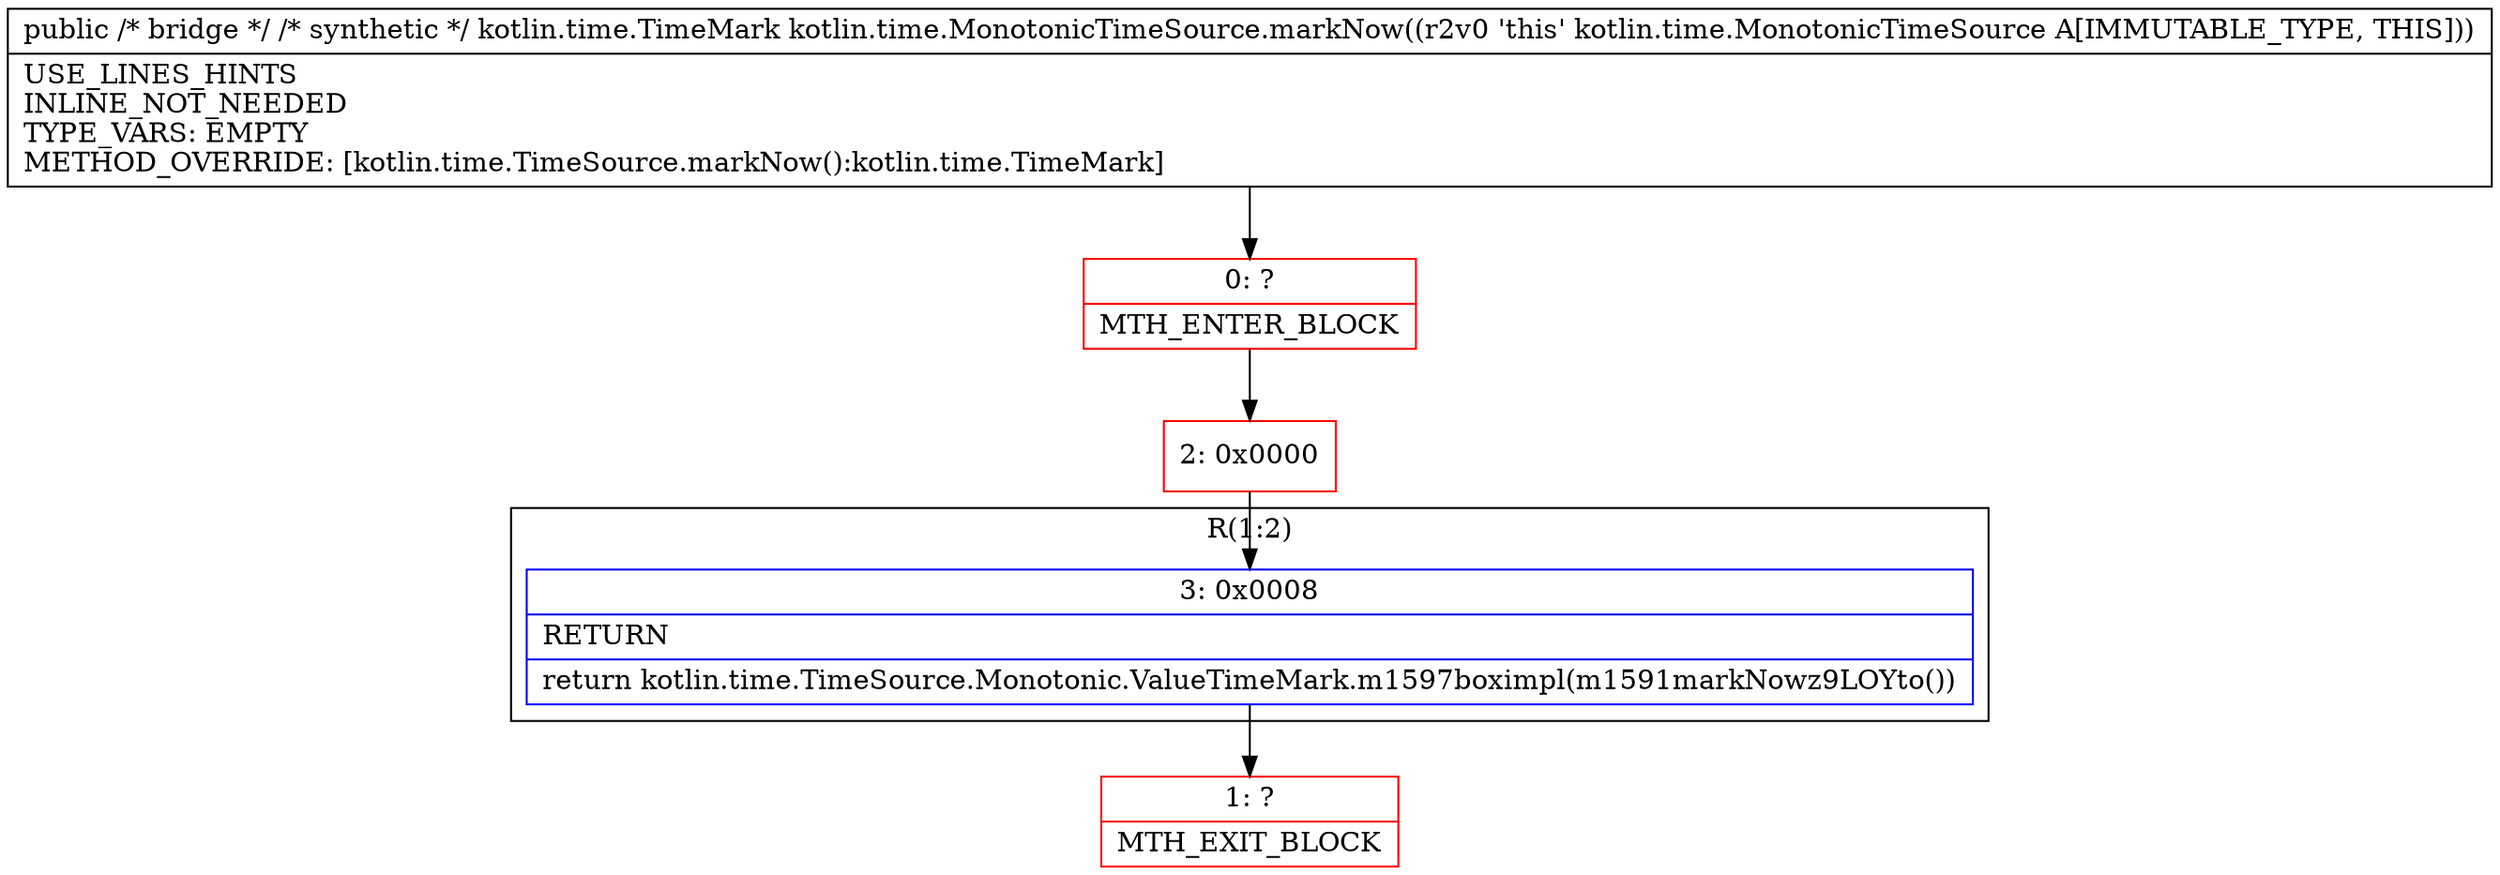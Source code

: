 digraph "CFG forkotlin.time.MonotonicTimeSource.markNow()Lkotlin\/time\/TimeMark;" {
subgraph cluster_Region_1336577112 {
label = "R(1:2)";
node [shape=record,color=blue];
Node_3 [shape=record,label="{3\:\ 0x0008|RETURN\l|return kotlin.time.TimeSource.Monotonic.ValueTimeMark.m1597boximpl(m1591markNowz9LOYto())\l}"];
}
Node_0 [shape=record,color=red,label="{0\:\ ?|MTH_ENTER_BLOCK\l}"];
Node_2 [shape=record,color=red,label="{2\:\ 0x0000}"];
Node_1 [shape=record,color=red,label="{1\:\ ?|MTH_EXIT_BLOCK\l}"];
MethodNode[shape=record,label="{public \/* bridge *\/ \/* synthetic *\/ kotlin.time.TimeMark kotlin.time.MonotonicTimeSource.markNow((r2v0 'this' kotlin.time.MonotonicTimeSource A[IMMUTABLE_TYPE, THIS]))  | USE_LINES_HINTS\lINLINE_NOT_NEEDED\lTYPE_VARS: EMPTY\lMETHOD_OVERRIDE: [kotlin.time.TimeSource.markNow():kotlin.time.TimeMark]\l}"];
MethodNode -> Node_0;Node_3 -> Node_1;
Node_0 -> Node_2;
Node_2 -> Node_3;
}


